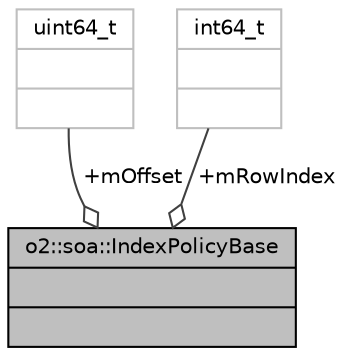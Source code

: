 digraph "o2::soa::IndexPolicyBase"
{
 // INTERACTIVE_SVG=YES
  bgcolor="transparent";
  edge [fontname="Helvetica",fontsize="10",labelfontname="Helvetica",labelfontsize="10"];
  node [fontname="Helvetica",fontsize="10",shape=record];
  Node3 [label="{o2::soa::IndexPolicyBase\n||}",height=0.2,width=0.4,color="black", fillcolor="grey75", style="filled", fontcolor="black"];
  Node4 -> Node3 [color="grey25",fontsize="10",style="solid",label=" +mOffset" ,arrowhead="odiamond",fontname="Helvetica"];
  Node4 [label="{uint64_t\n||}",height=0.2,width=0.4,color="grey75"];
  Node5 -> Node3 [color="grey25",fontsize="10",style="solid",label=" +mRowIndex" ,arrowhead="odiamond",fontname="Helvetica"];
  Node5 [label="{int64_t\n||}",height=0.2,width=0.4,color="grey75"];
}

